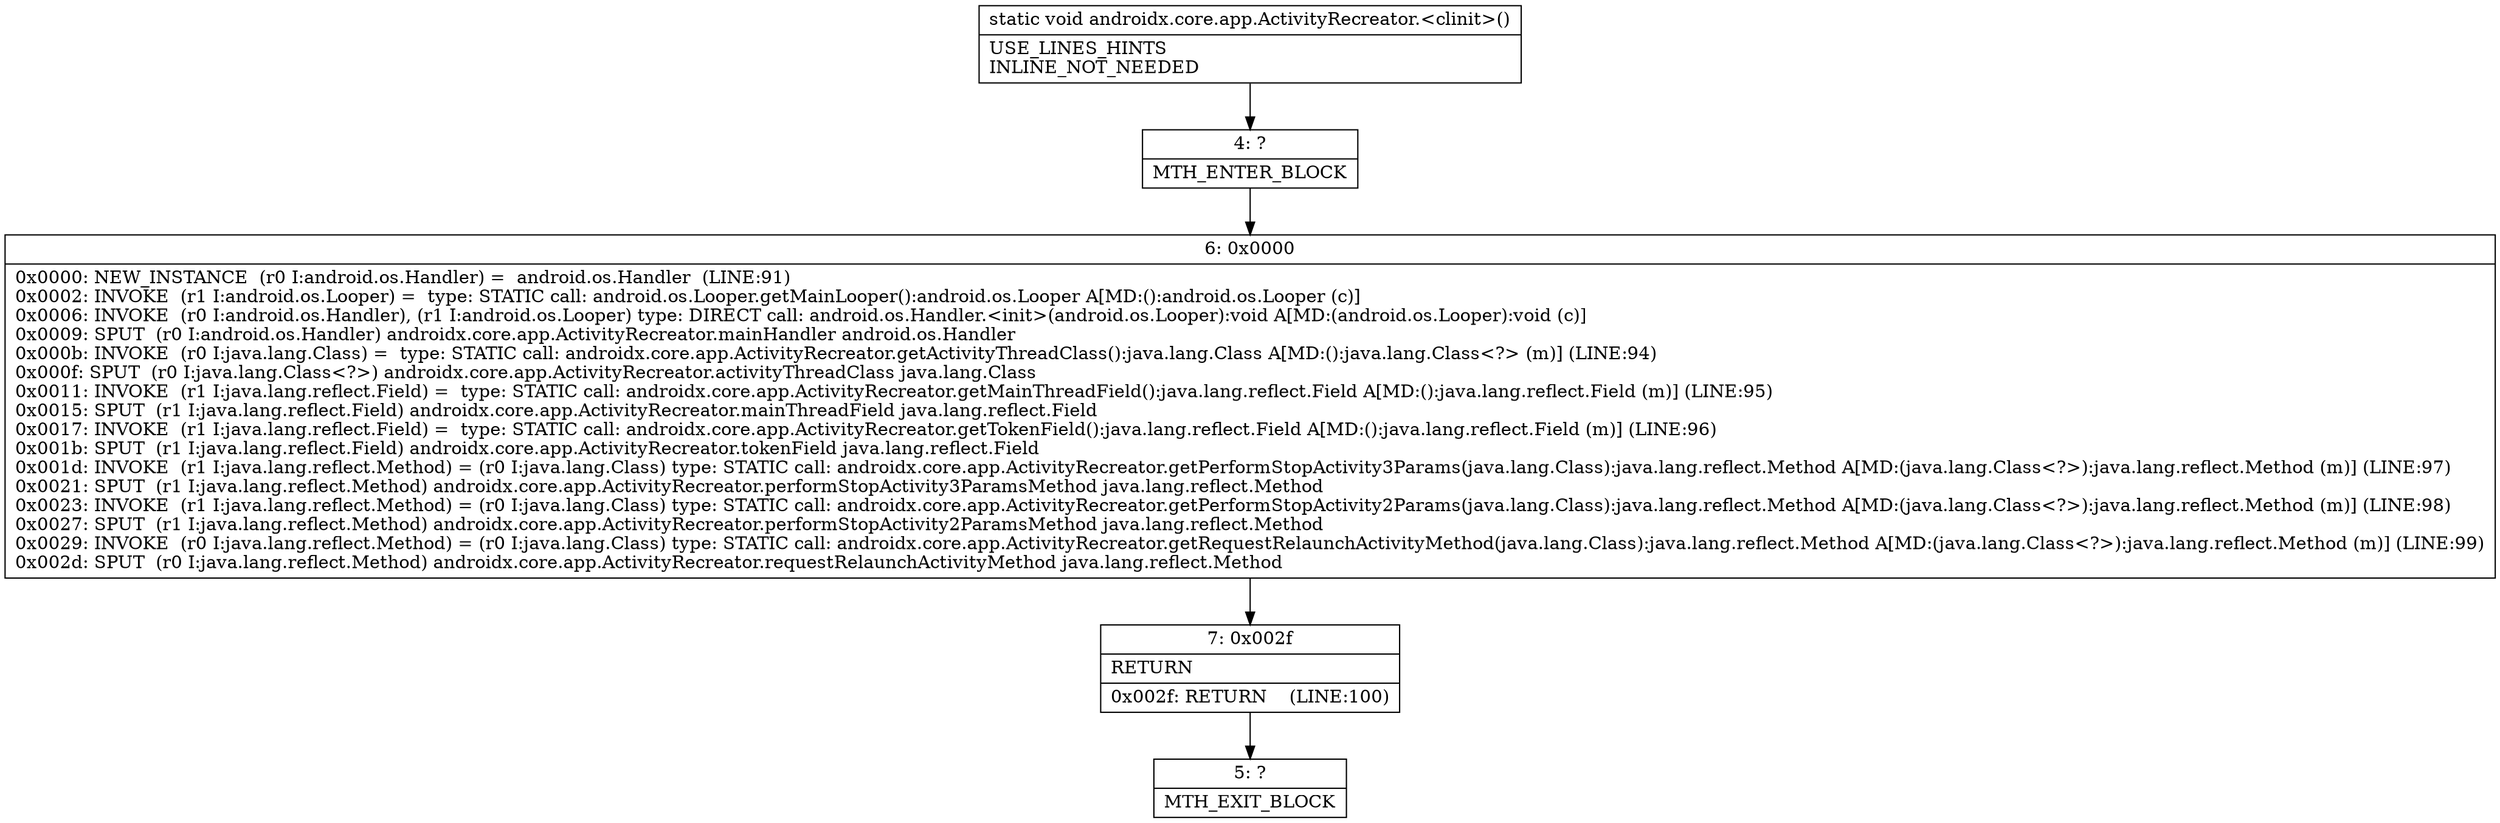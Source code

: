 digraph "CFG forandroidx.core.app.ActivityRecreator.\<clinit\>()V" {
Node_4 [shape=record,label="{4\:\ ?|MTH_ENTER_BLOCK\l}"];
Node_6 [shape=record,label="{6\:\ 0x0000|0x0000: NEW_INSTANCE  (r0 I:android.os.Handler) =  android.os.Handler  (LINE:91)\l0x0002: INVOKE  (r1 I:android.os.Looper) =  type: STATIC call: android.os.Looper.getMainLooper():android.os.Looper A[MD:():android.os.Looper (c)]\l0x0006: INVOKE  (r0 I:android.os.Handler), (r1 I:android.os.Looper) type: DIRECT call: android.os.Handler.\<init\>(android.os.Looper):void A[MD:(android.os.Looper):void (c)]\l0x0009: SPUT  (r0 I:android.os.Handler) androidx.core.app.ActivityRecreator.mainHandler android.os.Handler \l0x000b: INVOKE  (r0 I:java.lang.Class) =  type: STATIC call: androidx.core.app.ActivityRecreator.getActivityThreadClass():java.lang.Class A[MD:():java.lang.Class\<?\> (m)] (LINE:94)\l0x000f: SPUT  (r0 I:java.lang.Class\<?\>) androidx.core.app.ActivityRecreator.activityThreadClass java.lang.Class \l0x0011: INVOKE  (r1 I:java.lang.reflect.Field) =  type: STATIC call: androidx.core.app.ActivityRecreator.getMainThreadField():java.lang.reflect.Field A[MD:():java.lang.reflect.Field (m)] (LINE:95)\l0x0015: SPUT  (r1 I:java.lang.reflect.Field) androidx.core.app.ActivityRecreator.mainThreadField java.lang.reflect.Field \l0x0017: INVOKE  (r1 I:java.lang.reflect.Field) =  type: STATIC call: androidx.core.app.ActivityRecreator.getTokenField():java.lang.reflect.Field A[MD:():java.lang.reflect.Field (m)] (LINE:96)\l0x001b: SPUT  (r1 I:java.lang.reflect.Field) androidx.core.app.ActivityRecreator.tokenField java.lang.reflect.Field \l0x001d: INVOKE  (r1 I:java.lang.reflect.Method) = (r0 I:java.lang.Class) type: STATIC call: androidx.core.app.ActivityRecreator.getPerformStopActivity3Params(java.lang.Class):java.lang.reflect.Method A[MD:(java.lang.Class\<?\>):java.lang.reflect.Method (m)] (LINE:97)\l0x0021: SPUT  (r1 I:java.lang.reflect.Method) androidx.core.app.ActivityRecreator.performStopActivity3ParamsMethod java.lang.reflect.Method \l0x0023: INVOKE  (r1 I:java.lang.reflect.Method) = (r0 I:java.lang.Class) type: STATIC call: androidx.core.app.ActivityRecreator.getPerformStopActivity2Params(java.lang.Class):java.lang.reflect.Method A[MD:(java.lang.Class\<?\>):java.lang.reflect.Method (m)] (LINE:98)\l0x0027: SPUT  (r1 I:java.lang.reflect.Method) androidx.core.app.ActivityRecreator.performStopActivity2ParamsMethod java.lang.reflect.Method \l0x0029: INVOKE  (r0 I:java.lang.reflect.Method) = (r0 I:java.lang.Class) type: STATIC call: androidx.core.app.ActivityRecreator.getRequestRelaunchActivityMethod(java.lang.Class):java.lang.reflect.Method A[MD:(java.lang.Class\<?\>):java.lang.reflect.Method (m)] (LINE:99)\l0x002d: SPUT  (r0 I:java.lang.reflect.Method) androidx.core.app.ActivityRecreator.requestRelaunchActivityMethod java.lang.reflect.Method \l}"];
Node_7 [shape=record,label="{7\:\ 0x002f|RETURN\l|0x002f: RETURN    (LINE:100)\l}"];
Node_5 [shape=record,label="{5\:\ ?|MTH_EXIT_BLOCK\l}"];
MethodNode[shape=record,label="{static void androidx.core.app.ActivityRecreator.\<clinit\>()  | USE_LINES_HINTS\lINLINE_NOT_NEEDED\l}"];
MethodNode -> Node_4;Node_4 -> Node_6;
Node_6 -> Node_7;
Node_7 -> Node_5;
}

